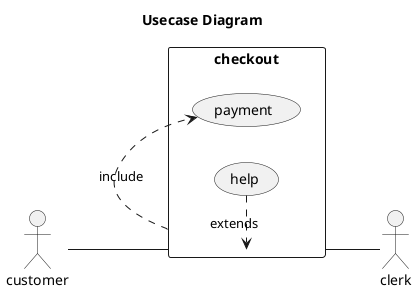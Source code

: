 @startuml

!if %variable_exists("$TITLE")
title $TITLE
!else
title "Usecase Diagram"
!endif

left to right direction
'skinparam packageStyle rectangle
actor customer
actor clerk
rectangle checkout {
  customer -- (checkout)
  (checkout) .> (payment) : include
  (help) .> (checkout) : extends
  (checkout) -- clerk
}
@enduml